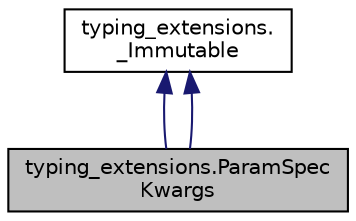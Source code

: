 digraph "typing_extensions.ParamSpecKwargs"
{
 // LATEX_PDF_SIZE
  edge [fontname="Helvetica",fontsize="10",labelfontname="Helvetica",labelfontsize="10"];
  node [fontname="Helvetica",fontsize="10",shape=record];
  Node1 [label="typing_extensions.ParamSpec\lKwargs",height=0.2,width=0.4,color="black", fillcolor="grey75", style="filled", fontcolor="black",tooltip=" "];
  Node2 -> Node1 [dir="back",color="midnightblue",fontsize="10",style="solid",fontname="Helvetica"];
  Node2 [label="typing_extensions.\l_Immutable",height=0.2,width=0.4,color="black", fillcolor="white", style="filled",URL="$classtyping__extensions_1_1__Immutable.html",tooltip=" "];
  Node2 -> Node1 [dir="back",color="midnightblue",fontsize="10",style="solid",fontname="Helvetica"];
}
